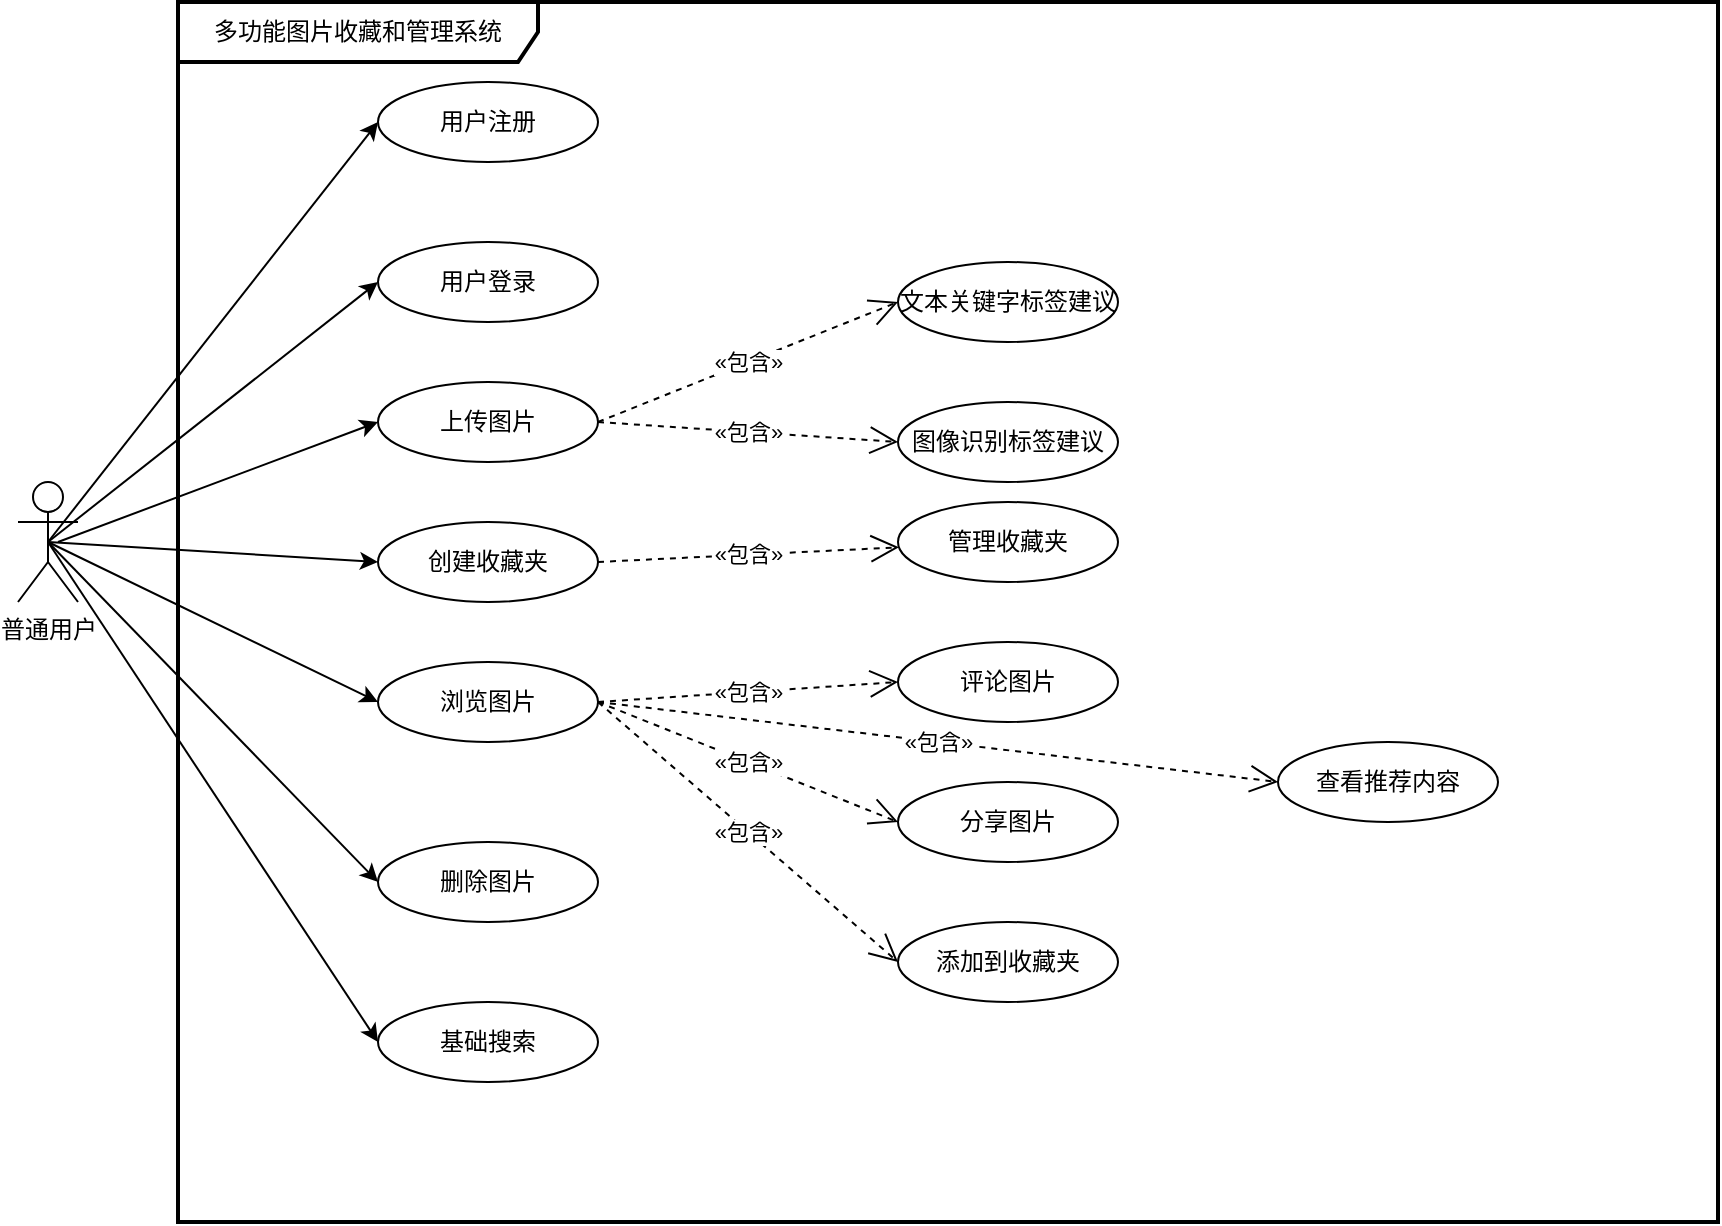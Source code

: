 <mxfile version="26.2.13">
  <diagram id="C5RBs43oDa-KdzZeNtuy" name="用户需求分析用例图">
    <mxGraphModel dx="1053" dy="708" grid="1" gridSize="10" guides="1" tooltips="1" connect="1" arrows="1" fold="1" page="1" pageScale="1" pageWidth="1169" pageHeight="827" math="0" shadow="0">
      <root>
        <mxCell id="WIyWlLk6GJQsqaUBKTNV-0" />
        <mxCell id="WIyWlLk6GJQsqaUBKTNV-1" parent="WIyWlLk6GJQsqaUBKTNV-0" />
        <mxCell id="system-boundary" value="多功能图片收藏和管理系统" style="shape=umlFrame;whiteSpace=wrap;html=1;width=180;height=30;strokeWidth=2;" parent="WIyWlLk6GJQsqaUBKTNV-1" vertex="1">
          <mxGeometry x="170" y="70" width="770" height="610" as="geometry" />
        </mxCell>
        <mxCell id="UtZu38TfjBh3zFQ7cZuc-14" style="rounded=0;orthogonalLoop=1;jettySize=auto;html=1;exitX=0.5;exitY=0.5;exitDx=0;exitDy=0;exitPerimeter=0;entryX=0;entryY=0.5;entryDx=0;entryDy=0;" edge="1" parent="WIyWlLk6GJQsqaUBKTNV-1" source="actor-1" target="usecase-1">
          <mxGeometry relative="1" as="geometry" />
        </mxCell>
        <mxCell id="actor-1" value="普通用户" style="shape=umlActor;verticalLabelPosition=bottom;verticalAlign=top;html=1;outlineConnect=0;" parent="WIyWlLk6GJQsqaUBKTNV-1" vertex="1">
          <mxGeometry x="90" y="310" width="30" height="60" as="geometry" />
        </mxCell>
        <mxCell id="usecase-1" value="用户注册" style="ellipse;whiteSpace=wrap;html=1;" parent="WIyWlLk6GJQsqaUBKTNV-1" vertex="1">
          <mxGeometry x="270" y="110" width="110" height="40" as="geometry" />
        </mxCell>
        <mxCell id="usecase-5" value="上传图片" style="ellipse;whiteSpace=wrap;html=1;" parent="WIyWlLk6GJQsqaUBKTNV-1" vertex="1">
          <mxGeometry x="270" y="260" width="110" height="40" as="geometry" />
        </mxCell>
        <mxCell id="usecase-6" value="浏览图片" style="ellipse;whiteSpace=wrap;html=1;" parent="WIyWlLk6GJQsqaUBKTNV-1" vertex="1">
          <mxGeometry x="270" y="400" width="110" height="40" as="geometry" />
        </mxCell>
        <mxCell id="usecase-8" value="删除图片" style="ellipse;whiteSpace=wrap;html=1;" parent="WIyWlLk6GJQsqaUBKTNV-1" vertex="1">
          <mxGeometry x="270" y="490" width="110" height="40" as="geometry" />
        </mxCell>
        <mxCell id="usecase-9" value="基础搜索" style="ellipse;whiteSpace=wrap;html=1;" parent="WIyWlLk6GJQsqaUBKTNV-1" vertex="1">
          <mxGeometry x="270" y="570" width="110" height="40" as="geometry" />
        </mxCell>
        <mxCell id="usecase-12" value="查看推荐内容" style="ellipse;whiteSpace=wrap;html=1;" parent="WIyWlLk6GJQsqaUBKTNV-1" vertex="1">
          <mxGeometry x="720" y="440" width="110" height="40" as="geometry" />
        </mxCell>
        <mxCell id="usecase-14" value="添加到收藏夹" style="ellipse;whiteSpace=wrap;html=1;" parent="WIyWlLk6GJQsqaUBKTNV-1" vertex="1">
          <mxGeometry x="530" y="530" width="110" height="40" as="geometry" />
        </mxCell>
        <mxCell id="usecase-15" value="管理收藏夹" style="ellipse;whiteSpace=wrap;html=1;" parent="WIyWlLk6GJQsqaUBKTNV-1" vertex="1">
          <mxGeometry x="530" y="320" width="110" height="40" as="geometry" />
        </mxCell>
        <mxCell id="usecase-18" value="评论图片" style="ellipse;whiteSpace=wrap;html=1;" parent="WIyWlLk6GJQsqaUBKTNV-1" vertex="1">
          <mxGeometry x="530" y="390" width="110" height="40" as="geometry" />
        </mxCell>
        <mxCell id="usecase-20" value="分享图片" style="ellipse;whiteSpace=wrap;html=1;" parent="WIyWlLk6GJQsqaUBKTNV-1" vertex="1">
          <mxGeometry x="530" y="460" width="110" height="40" as="geometry" />
        </mxCell>
        <mxCell id="usecase-23" value="文本关键字标签建议" style="ellipse;whiteSpace=wrap;html=1;" parent="WIyWlLk6GJQsqaUBKTNV-1" vertex="1">
          <mxGeometry x="530" y="200" width="110" height="40" as="geometry" />
        </mxCell>
        <mxCell id="include-1" value="«包含»" style="endArrow=open;endSize=12;dashed=1;html=1;exitX=1;exitY=0.5;exitDx=0;exitDy=0;entryX=0;entryY=0.5;entryDx=0;entryDy=0;" parent="WIyWlLk6GJQsqaUBKTNV-1" source="usecase-5" target="usecase-23" edge="1">
          <mxGeometry width="160" relative="1" as="geometry">
            <mxPoint x="370" y="330" as="sourcePoint" />
            <mxPoint x="510" y="520" as="targetPoint" />
            <Array as="points" />
          </mxGeometry>
        </mxCell>
        <mxCell id="usecase-13" value="创建收藏夹" style="ellipse;whiteSpace=wrap;html=1;" parent="WIyWlLk6GJQsqaUBKTNV-1" vertex="1">
          <mxGeometry x="270" y="330" width="110" height="40" as="geometry" />
        </mxCell>
        <mxCell id="usecase-2" value="用户登录" style="ellipse;whiteSpace=wrap;html=1;" parent="WIyWlLk6GJQsqaUBKTNV-1" vertex="1">
          <mxGeometry x="270" y="190" width="110" height="40" as="geometry" />
        </mxCell>
        <mxCell id="UtZu38TfjBh3zFQ7cZuc-5" value="图像识别标签建议" style="ellipse;whiteSpace=wrap;html=1;" vertex="1" parent="WIyWlLk6GJQsqaUBKTNV-1">
          <mxGeometry x="530" y="270" width="110" height="40" as="geometry" />
        </mxCell>
        <mxCell id="UtZu38TfjBh3zFQ7cZuc-6" value="«包含»" style="endArrow=open;endSize=12;dashed=1;html=1;exitX=1;exitY=0.5;exitDx=0;exitDy=0;entryX=0;entryY=0.5;entryDx=0;entryDy=0;" edge="1" parent="WIyWlLk6GJQsqaUBKTNV-1" source="usecase-5" target="UtZu38TfjBh3zFQ7cZuc-5">
          <mxGeometry width="160" relative="1" as="geometry">
            <mxPoint x="390" y="280" as="sourcePoint" />
            <mxPoint x="540" y="200" as="targetPoint" />
            <Array as="points" />
          </mxGeometry>
        </mxCell>
        <mxCell id="UtZu38TfjBh3zFQ7cZuc-8" value="«包含»" style="endArrow=open;endSize=12;dashed=1;html=1;exitX=1;exitY=0.5;exitDx=0;exitDy=0;" edge="1" parent="WIyWlLk6GJQsqaUBKTNV-1" source="usecase-13" target="usecase-15">
          <mxGeometry width="160" relative="1" as="geometry">
            <mxPoint x="400" y="290" as="sourcePoint" />
            <mxPoint x="550" y="210" as="targetPoint" />
            <Array as="points" />
          </mxGeometry>
        </mxCell>
        <mxCell id="UtZu38TfjBh3zFQ7cZuc-10" value="«包含»" style="endArrow=open;endSize=12;dashed=1;html=1;exitX=1;exitY=0.5;exitDx=0;exitDy=0;entryX=0;entryY=0.5;entryDx=0;entryDy=0;" edge="1" parent="WIyWlLk6GJQsqaUBKTNV-1" source="usecase-6" target="usecase-18">
          <mxGeometry width="160" relative="1" as="geometry">
            <mxPoint x="390" y="360" as="sourcePoint" />
            <mxPoint x="540" y="353" as="targetPoint" />
            <Array as="points" />
          </mxGeometry>
        </mxCell>
        <mxCell id="UtZu38TfjBh3zFQ7cZuc-11" value="«包含»" style="endArrow=open;endSize=12;dashed=1;html=1;exitX=1;exitY=0.5;exitDx=0;exitDy=0;entryX=0;entryY=0.5;entryDx=0;entryDy=0;" edge="1" parent="WIyWlLk6GJQsqaUBKTNV-1" source="usecase-6" target="usecase-20">
          <mxGeometry width="160" relative="1" as="geometry">
            <mxPoint x="400" y="370" as="sourcePoint" />
            <mxPoint x="550" y="363" as="targetPoint" />
            <Array as="points" />
          </mxGeometry>
        </mxCell>
        <mxCell id="UtZu38TfjBh3zFQ7cZuc-12" value="«包含»" style="endArrow=open;endSize=12;dashed=1;html=1;exitX=1;exitY=0.5;exitDx=0;exitDy=0;entryX=0;entryY=0.5;entryDx=0;entryDy=0;" edge="1" parent="WIyWlLk6GJQsqaUBKTNV-1" source="usecase-6" target="usecase-12">
          <mxGeometry width="160" relative="1" as="geometry">
            <mxPoint x="410" y="380" as="sourcePoint" />
            <mxPoint x="560" y="373" as="targetPoint" />
            <Array as="points" />
          </mxGeometry>
        </mxCell>
        <mxCell id="UtZu38TfjBh3zFQ7cZuc-13" value="«包含»" style="endArrow=open;endSize=12;dashed=1;html=1;exitX=1;exitY=0.5;exitDx=0;exitDy=0;entryX=0;entryY=0.5;entryDx=0;entryDy=0;" edge="1" parent="WIyWlLk6GJQsqaUBKTNV-1" source="usecase-6" target="usecase-14">
          <mxGeometry width="160" relative="1" as="geometry">
            <mxPoint x="420" y="390" as="sourcePoint" />
            <mxPoint x="570" y="383" as="targetPoint" />
            <Array as="points" />
          </mxGeometry>
        </mxCell>
        <mxCell id="UtZu38TfjBh3zFQ7cZuc-15" style="rounded=0;orthogonalLoop=1;jettySize=auto;html=1;exitX=0.5;exitY=0.5;exitDx=0;exitDy=0;exitPerimeter=0;entryX=0;entryY=0.5;entryDx=0;entryDy=0;" edge="1" parent="WIyWlLk6GJQsqaUBKTNV-1" source="actor-1" target="usecase-2">
          <mxGeometry relative="1" as="geometry">
            <mxPoint x="115" y="350" as="sourcePoint" />
            <mxPoint x="280" y="140" as="targetPoint" />
          </mxGeometry>
        </mxCell>
        <mxCell id="UtZu38TfjBh3zFQ7cZuc-16" style="rounded=0;orthogonalLoop=1;jettySize=auto;html=1;entryX=0;entryY=0.5;entryDx=0;entryDy=0;" edge="1" parent="WIyWlLk6GJQsqaUBKTNV-1" target="usecase-5">
          <mxGeometry relative="1" as="geometry">
            <mxPoint x="110" y="340" as="sourcePoint" />
            <mxPoint x="290" y="150" as="targetPoint" />
          </mxGeometry>
        </mxCell>
        <mxCell id="UtZu38TfjBh3zFQ7cZuc-17" style="rounded=0;orthogonalLoop=1;jettySize=auto;html=1;exitX=0.5;exitY=0.5;exitDx=0;exitDy=0;exitPerimeter=0;entryX=0;entryY=0.5;entryDx=0;entryDy=0;" edge="1" parent="WIyWlLk6GJQsqaUBKTNV-1" source="actor-1" target="usecase-13">
          <mxGeometry relative="1" as="geometry">
            <mxPoint x="135" y="370" as="sourcePoint" />
            <mxPoint x="300" y="160" as="targetPoint" />
          </mxGeometry>
        </mxCell>
        <mxCell id="UtZu38TfjBh3zFQ7cZuc-19" style="rounded=0;orthogonalLoop=1;jettySize=auto;html=1;exitX=0.5;exitY=0.5;exitDx=0;exitDy=0;exitPerimeter=0;entryX=0;entryY=0.5;entryDx=0;entryDy=0;" edge="1" parent="WIyWlLk6GJQsqaUBKTNV-1" source="actor-1" target="usecase-6">
          <mxGeometry relative="1" as="geometry">
            <mxPoint x="145" y="380" as="sourcePoint" />
            <mxPoint x="310" y="170" as="targetPoint" />
          </mxGeometry>
        </mxCell>
        <mxCell id="UtZu38TfjBh3zFQ7cZuc-20" style="rounded=0;orthogonalLoop=1;jettySize=auto;html=1;exitX=0.5;exitY=0.5;exitDx=0;exitDy=0;exitPerimeter=0;entryX=0;entryY=0.5;entryDx=0;entryDy=0;" edge="1" parent="WIyWlLk6GJQsqaUBKTNV-1" source="actor-1" target="usecase-8">
          <mxGeometry relative="1" as="geometry">
            <mxPoint x="155" y="390" as="sourcePoint" />
            <mxPoint x="320" y="180" as="targetPoint" />
          </mxGeometry>
        </mxCell>
        <mxCell id="UtZu38TfjBh3zFQ7cZuc-21" style="rounded=0;orthogonalLoop=1;jettySize=auto;html=1;exitX=0.5;exitY=0.5;exitDx=0;exitDy=0;exitPerimeter=0;entryX=0;entryY=0.5;entryDx=0;entryDy=0;" edge="1" parent="WIyWlLk6GJQsqaUBKTNV-1" source="actor-1" target="usecase-9">
          <mxGeometry relative="1" as="geometry">
            <mxPoint x="165" y="400" as="sourcePoint" />
            <mxPoint x="330" y="190" as="targetPoint" />
          </mxGeometry>
        </mxCell>
      </root>
    </mxGraphModel>
  </diagram>
</mxfile>

